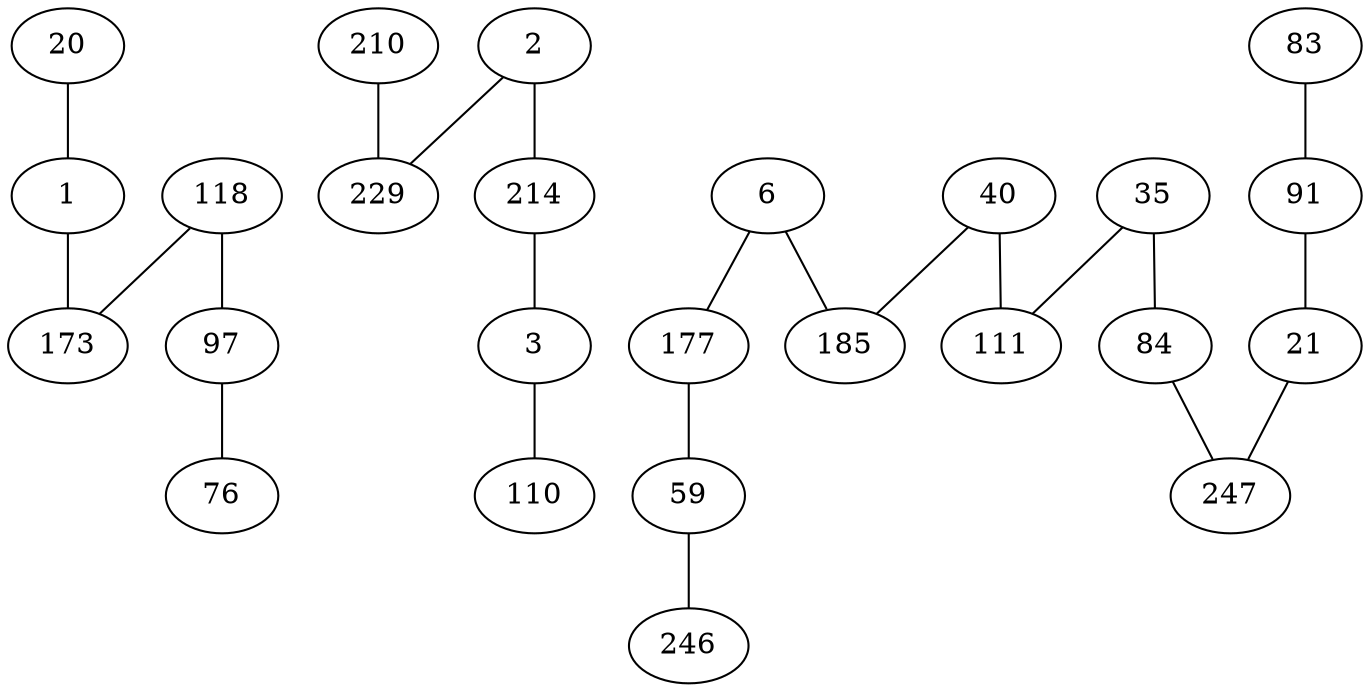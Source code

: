 strict graph G {
1 -- 173;
2 -- 229;
3 -- 110;
6 -- 185;
20 -- 1;
21 -- 247;
35 -- 111;
40 -- 111;
59 -- 246;
83 -- 91;
84 -- 247;
91 -- 21;
97 -- 76;
111 -- 35;
118 -- 97;
173 -- 1;
177 -- 59;
185 -- 6;
214 -- 3;
229 -- 2;
246 -- 59;
247 -- 21;
1 -- 20;
2 -- 214;
3 -- 214;
6 -- 177;
21 -- 91;
35 -- 84;
40 -- 185;
59 -- 177;
76 -- 97;
84 -- 35;
91 -- 83;
97 -- 118;
110 -- 3;
111 -- 40;
118 -- 173;
173 -- 118;
177 -- 6;
185 -- 40;
210 -- 229;
214 -- 2;
229 -- 210;
247 -- 84;
}
